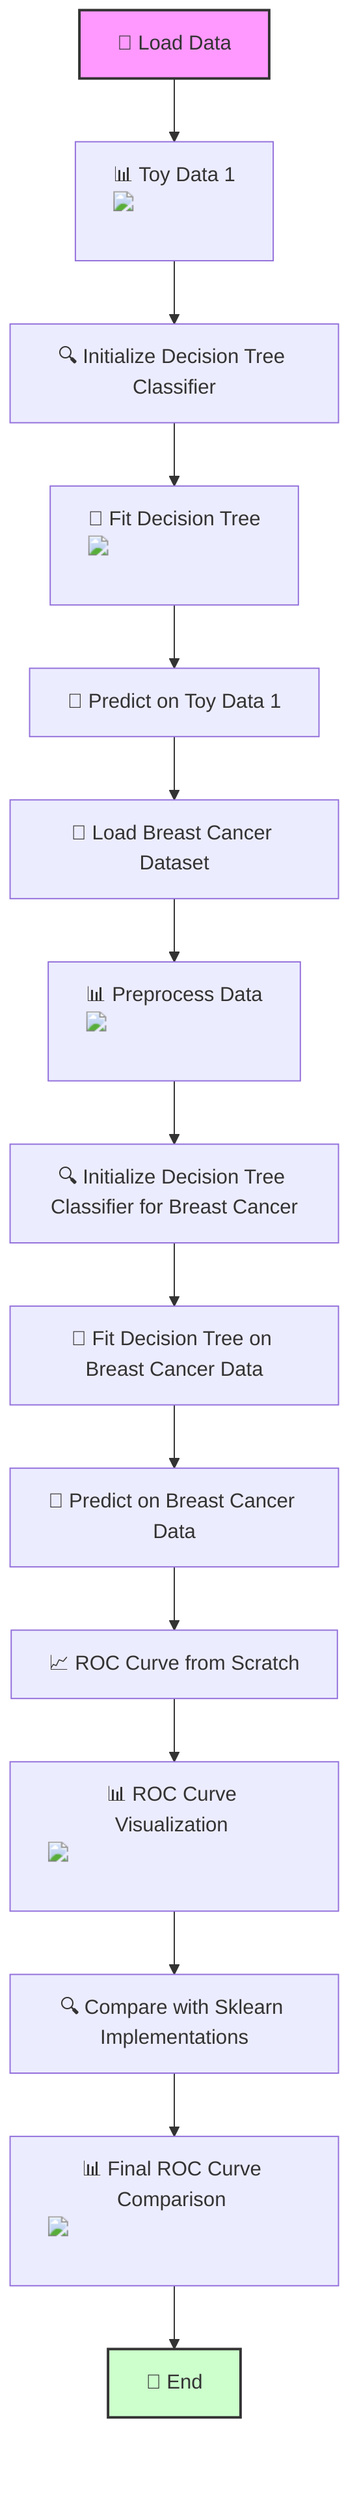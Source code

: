 flowchart TD
    A["📁 Load Data"] --> B["📊 Toy Data 1 <img src='dummy_plots/table.svg'/> <br/>"]
    B --> C["🔍 Initialize Decision Tree Classifier"]
    C --> D["🌳 Fit Decision Tree <img src='dummy_plots/scatter_plot_template.svg'/> <br/>"]
    D --> E["🧮 Predict on Toy Data 1"]
    E --> F["📁 Load Breast Cancer Dataset"]
    F --> G["📊 Preprocess Data <img src='dummy_plots/table.svg'/> <br/>"]
    G --> H["🔍 Initialize Decision Tree Classifier for Breast Cancer"]
    H --> I["🌳 Fit Decision Tree on Breast Cancer Data"]
    I --> J["🧮 Predict on Breast Cancer Data"]
    J --> K["📈 ROC Curve from Scratch"]
    K --> L["📊 ROC Curve Visualization <img src='dummy_plots/lineplot_template.svg'/> <br/>"]
    L --> M["🔍 Compare with Sklearn Implementations"]
    M --> N["📊 Final ROC Curve Comparison <img src='dummy_plots/lineplot_template.svg'/> <br/>"]
    N --> O["🎉 End"]

    style A fill:#f9f,stroke:#333,stroke-width:2px
    style O fill:#cfc,stroke:#333,stroke-width:2px